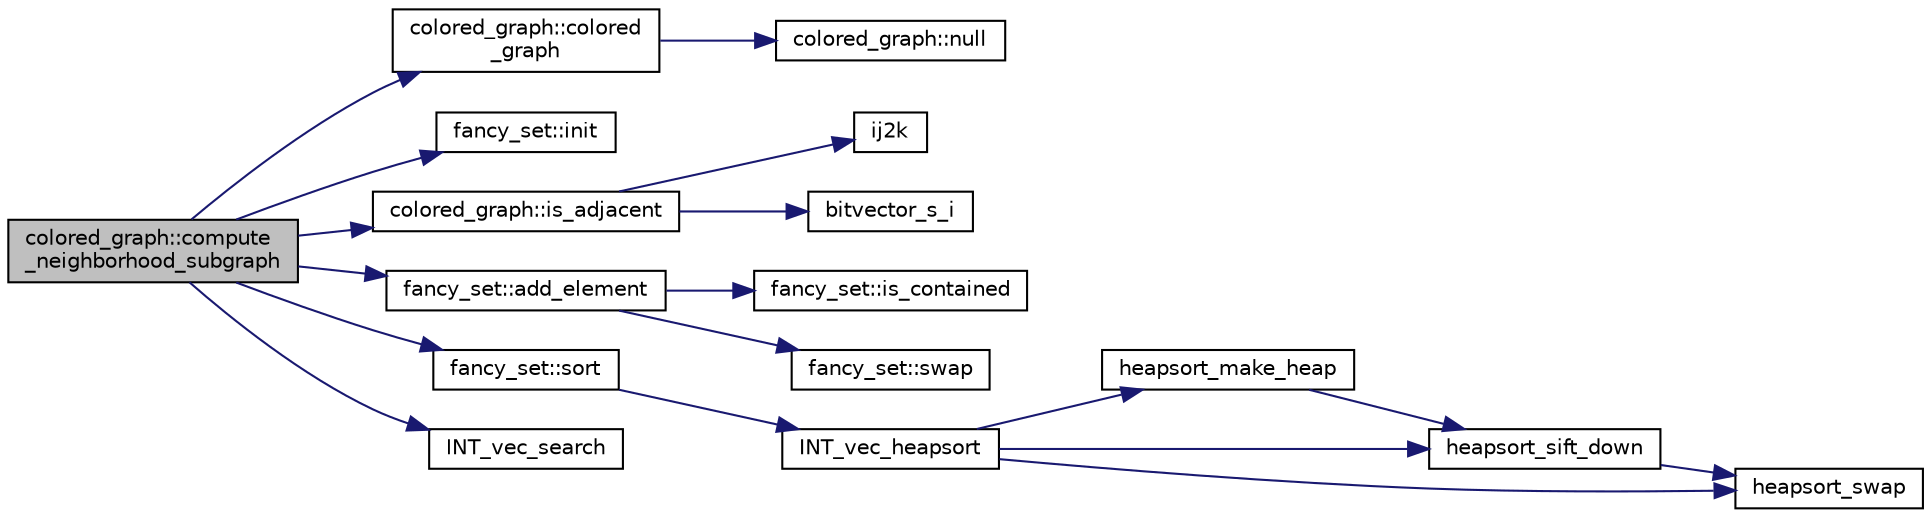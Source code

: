 digraph "colored_graph::compute_neighborhood_subgraph"
{
  edge [fontname="Helvetica",fontsize="10",labelfontname="Helvetica",labelfontsize="10"];
  node [fontname="Helvetica",fontsize="10",shape=record];
  rankdir="LR";
  Node85 [label="colored_graph::compute\l_neighborhood_subgraph",height=0.2,width=0.4,color="black", fillcolor="grey75", style="filled", fontcolor="black"];
  Node85 -> Node86 [color="midnightblue",fontsize="10",style="solid",fontname="Helvetica"];
  Node86 [label="colored_graph::colored\l_graph",height=0.2,width=0.4,color="black", fillcolor="white", style="filled",URL="$dc/de2/classcolored__graph.html#a104bcd930e68c04e4786678923bfdca1"];
  Node86 -> Node87 [color="midnightblue",fontsize="10",style="solid",fontname="Helvetica"];
  Node87 [label="colored_graph::null",height=0.2,width=0.4,color="black", fillcolor="white", style="filled",URL="$dc/de2/classcolored__graph.html#ac73b077b50e6439a617aec3f1f3fd864"];
  Node85 -> Node88 [color="midnightblue",fontsize="10",style="solid",fontname="Helvetica"];
  Node88 [label="fancy_set::init",height=0.2,width=0.4,color="black", fillcolor="white", style="filled",URL="$d5/da4/classfancy__set.html#af3ef2500d80ad02c08887b352bc49fb8"];
  Node85 -> Node89 [color="midnightblue",fontsize="10",style="solid",fontname="Helvetica"];
  Node89 [label="colored_graph::is_adjacent",height=0.2,width=0.4,color="black", fillcolor="white", style="filled",URL="$dc/de2/classcolored__graph.html#ac13cc7a798c3ee11bef01f01c8eab061"];
  Node89 -> Node90 [color="midnightblue",fontsize="10",style="solid",fontname="Helvetica"];
  Node90 [label="ij2k",height=0.2,width=0.4,color="black", fillcolor="white", style="filled",URL="$df/dbf/sajeeb_8_c.html#a68a0fe85ad4b80a9220cb33f9c4c0042"];
  Node89 -> Node91 [color="midnightblue",fontsize="10",style="solid",fontname="Helvetica"];
  Node91 [label="bitvector_s_i",height=0.2,width=0.4,color="black", fillcolor="white", style="filled",URL="$df/dbf/sajeeb_8_c.html#ac0135a3681a44df3fe7af1545676fbe2"];
  Node85 -> Node92 [color="midnightblue",fontsize="10",style="solid",fontname="Helvetica"];
  Node92 [label="fancy_set::add_element",height=0.2,width=0.4,color="black", fillcolor="white", style="filled",URL="$d5/da4/classfancy__set.html#ab3f7e0bf35d0c312db44973eaad5b085"];
  Node92 -> Node93 [color="midnightblue",fontsize="10",style="solid",fontname="Helvetica"];
  Node93 [label="fancy_set::is_contained",height=0.2,width=0.4,color="black", fillcolor="white", style="filled",URL="$d5/da4/classfancy__set.html#a629c5fdb14e3ad606632bb3d88013851"];
  Node92 -> Node94 [color="midnightblue",fontsize="10",style="solid",fontname="Helvetica"];
  Node94 [label="fancy_set::swap",height=0.2,width=0.4,color="black", fillcolor="white", style="filled",URL="$d5/da4/classfancy__set.html#abf9e1b0592f017be71ca410371b04754"];
  Node85 -> Node95 [color="midnightblue",fontsize="10",style="solid",fontname="Helvetica"];
  Node95 [label="fancy_set::sort",height=0.2,width=0.4,color="black", fillcolor="white", style="filled",URL="$d5/da4/classfancy__set.html#aa757da529107b6f0397cafada1423712"];
  Node95 -> Node96 [color="midnightblue",fontsize="10",style="solid",fontname="Helvetica"];
  Node96 [label="INT_vec_heapsort",height=0.2,width=0.4,color="black", fillcolor="white", style="filled",URL="$d5/de2/foundations_2data__structures_2data__structures_8h.html#a3590ad9987f801fbfc94634300182f39"];
  Node96 -> Node97 [color="midnightblue",fontsize="10",style="solid",fontname="Helvetica"];
  Node97 [label="heapsort_make_heap",height=0.2,width=0.4,color="black", fillcolor="white", style="filled",URL="$d4/dd7/sorting_8_c.html#a42f24453d7d77eeb1338ebd1a13cfdbb"];
  Node97 -> Node98 [color="midnightblue",fontsize="10",style="solid",fontname="Helvetica"];
  Node98 [label="heapsort_sift_down",height=0.2,width=0.4,color="black", fillcolor="white", style="filled",URL="$d4/dd7/sorting_8_c.html#a65cbb1a6a3f01f511673705437ddc18b"];
  Node98 -> Node99 [color="midnightblue",fontsize="10",style="solid",fontname="Helvetica"];
  Node99 [label="heapsort_swap",height=0.2,width=0.4,color="black", fillcolor="white", style="filled",URL="$d4/dd7/sorting_8_c.html#a8f048362e6065297b19b6975bcbbfcc6"];
  Node96 -> Node99 [color="midnightblue",fontsize="10",style="solid",fontname="Helvetica"];
  Node96 -> Node98 [color="midnightblue",fontsize="10",style="solid",fontname="Helvetica"];
  Node85 -> Node100 [color="midnightblue",fontsize="10",style="solid",fontname="Helvetica"];
  Node100 [label="INT_vec_search",height=0.2,width=0.4,color="black", fillcolor="white", style="filled",URL="$d5/de2/foundations_2data__structures_2data__structures_8h.html#ad103ef2316a1f671bdb68fd9cd9ba945"];
}
